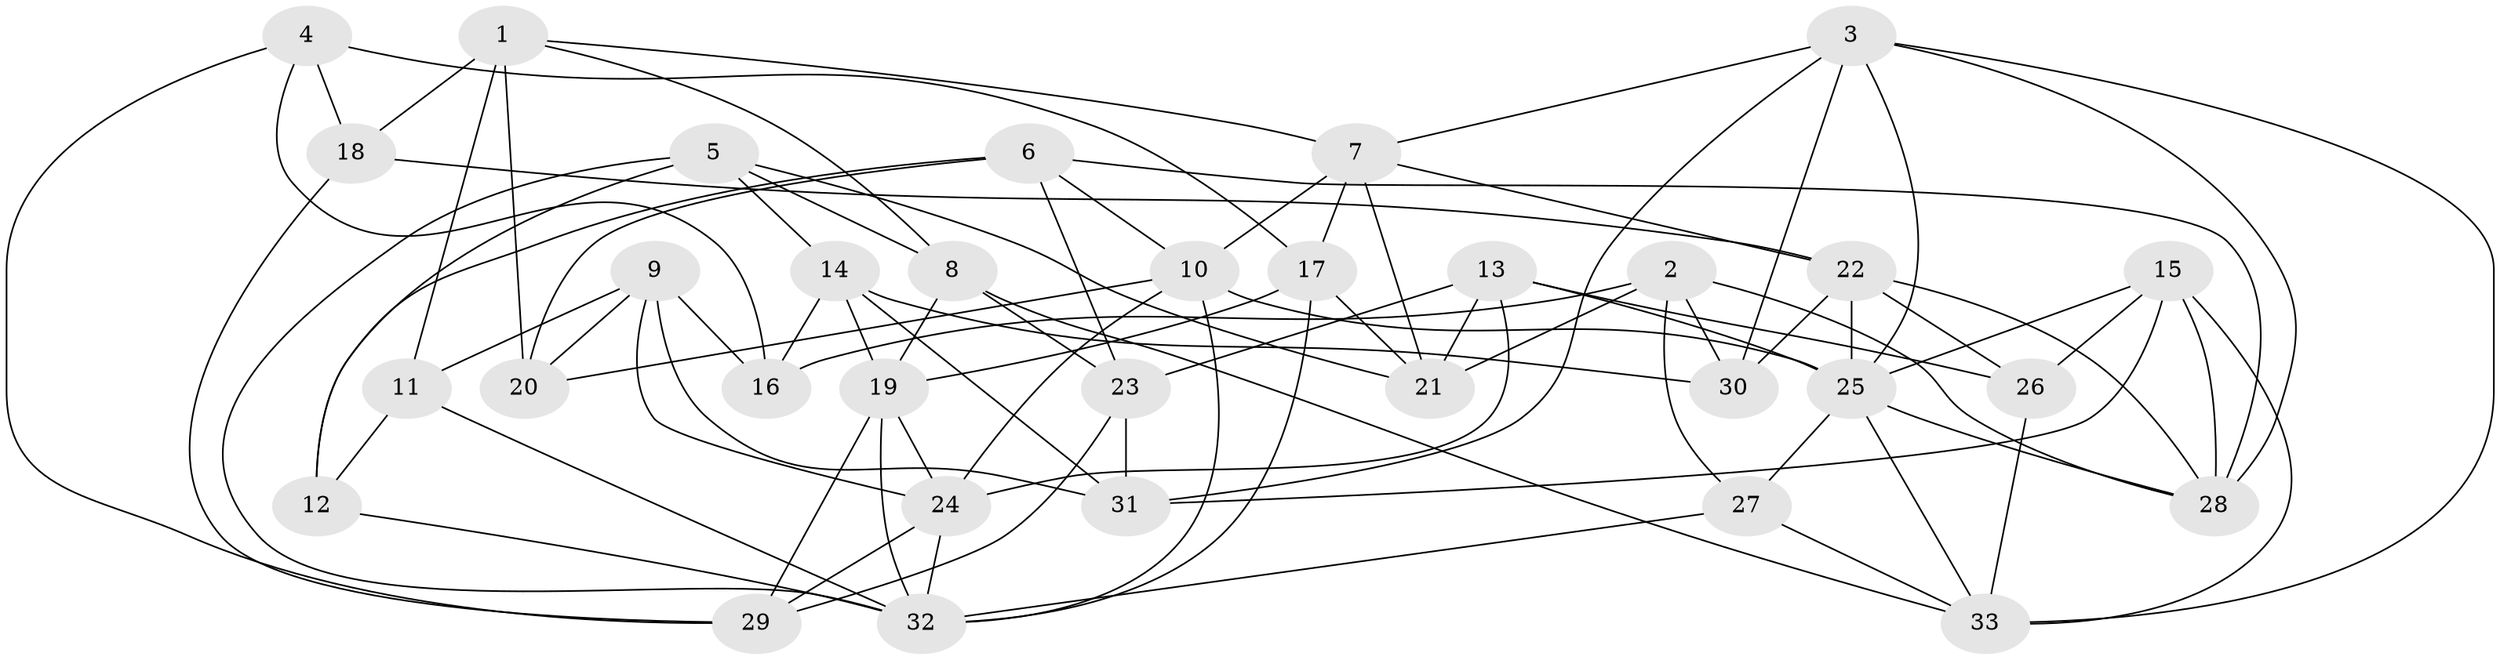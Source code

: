 // original degree distribution, {4: 1.0}
// Generated by graph-tools (version 1.1) at 2025/03/03/09/25 03:03:02]
// undirected, 33 vertices, 85 edges
graph export_dot {
graph [start="1"]
  node [color=gray90,style=filled];
  1;
  2;
  3;
  4;
  5;
  6;
  7;
  8;
  9;
  10;
  11;
  12;
  13;
  14;
  15;
  16;
  17;
  18;
  19;
  20;
  21;
  22;
  23;
  24;
  25;
  26;
  27;
  28;
  29;
  30;
  31;
  32;
  33;
  1 -- 7 [weight=1.0];
  1 -- 8 [weight=1.0];
  1 -- 11 [weight=1.0];
  1 -- 18 [weight=1.0];
  1 -- 20 [weight=2.0];
  2 -- 16 [weight=2.0];
  2 -- 21 [weight=1.0];
  2 -- 27 [weight=1.0];
  2 -- 28 [weight=1.0];
  2 -- 30 [weight=1.0];
  3 -- 7 [weight=1.0];
  3 -- 25 [weight=1.0];
  3 -- 28 [weight=1.0];
  3 -- 30 [weight=1.0];
  3 -- 31 [weight=1.0];
  3 -- 33 [weight=1.0];
  4 -- 16 [weight=2.0];
  4 -- 17 [weight=2.0];
  4 -- 18 [weight=1.0];
  4 -- 29 [weight=1.0];
  5 -- 8 [weight=1.0];
  5 -- 12 [weight=2.0];
  5 -- 14 [weight=1.0];
  5 -- 21 [weight=1.0];
  5 -- 32 [weight=1.0];
  6 -- 10 [weight=1.0];
  6 -- 12 [weight=2.0];
  6 -- 20 [weight=1.0];
  6 -- 23 [weight=1.0];
  6 -- 28 [weight=1.0];
  7 -- 10 [weight=1.0];
  7 -- 17 [weight=1.0];
  7 -- 21 [weight=1.0];
  7 -- 22 [weight=1.0];
  8 -- 19 [weight=1.0];
  8 -- 23 [weight=1.0];
  8 -- 33 [weight=2.0];
  9 -- 11 [weight=1.0];
  9 -- 16 [weight=1.0];
  9 -- 20 [weight=2.0];
  9 -- 24 [weight=1.0];
  9 -- 31 [weight=1.0];
  10 -- 20 [weight=1.0];
  10 -- 24 [weight=1.0];
  10 -- 25 [weight=1.0];
  10 -- 32 [weight=1.0];
  11 -- 12 [weight=1.0];
  11 -- 32 [weight=1.0];
  12 -- 32 [weight=1.0];
  13 -- 21 [weight=2.0];
  13 -- 23 [weight=1.0];
  13 -- 24 [weight=1.0];
  13 -- 25 [weight=1.0];
  13 -- 26 [weight=1.0];
  14 -- 16 [weight=1.0];
  14 -- 19 [weight=1.0];
  14 -- 30 [weight=1.0];
  14 -- 31 [weight=2.0];
  15 -- 25 [weight=1.0];
  15 -- 26 [weight=1.0];
  15 -- 28 [weight=1.0];
  15 -- 31 [weight=1.0];
  15 -- 33 [weight=2.0];
  17 -- 19 [weight=1.0];
  17 -- 21 [weight=1.0];
  17 -- 32 [weight=1.0];
  18 -- 22 [weight=1.0];
  18 -- 29 [weight=1.0];
  19 -- 24 [weight=1.0];
  19 -- 29 [weight=1.0];
  19 -- 32 [weight=1.0];
  22 -- 25 [weight=1.0];
  22 -- 26 [weight=1.0];
  22 -- 28 [weight=1.0];
  22 -- 30 [weight=1.0];
  23 -- 29 [weight=2.0];
  23 -- 31 [weight=1.0];
  24 -- 29 [weight=1.0];
  24 -- 32 [weight=1.0];
  25 -- 27 [weight=1.0];
  25 -- 28 [weight=1.0];
  25 -- 33 [weight=1.0];
  26 -- 33 [weight=1.0];
  27 -- 32 [weight=1.0];
  27 -- 33 [weight=1.0];
}
